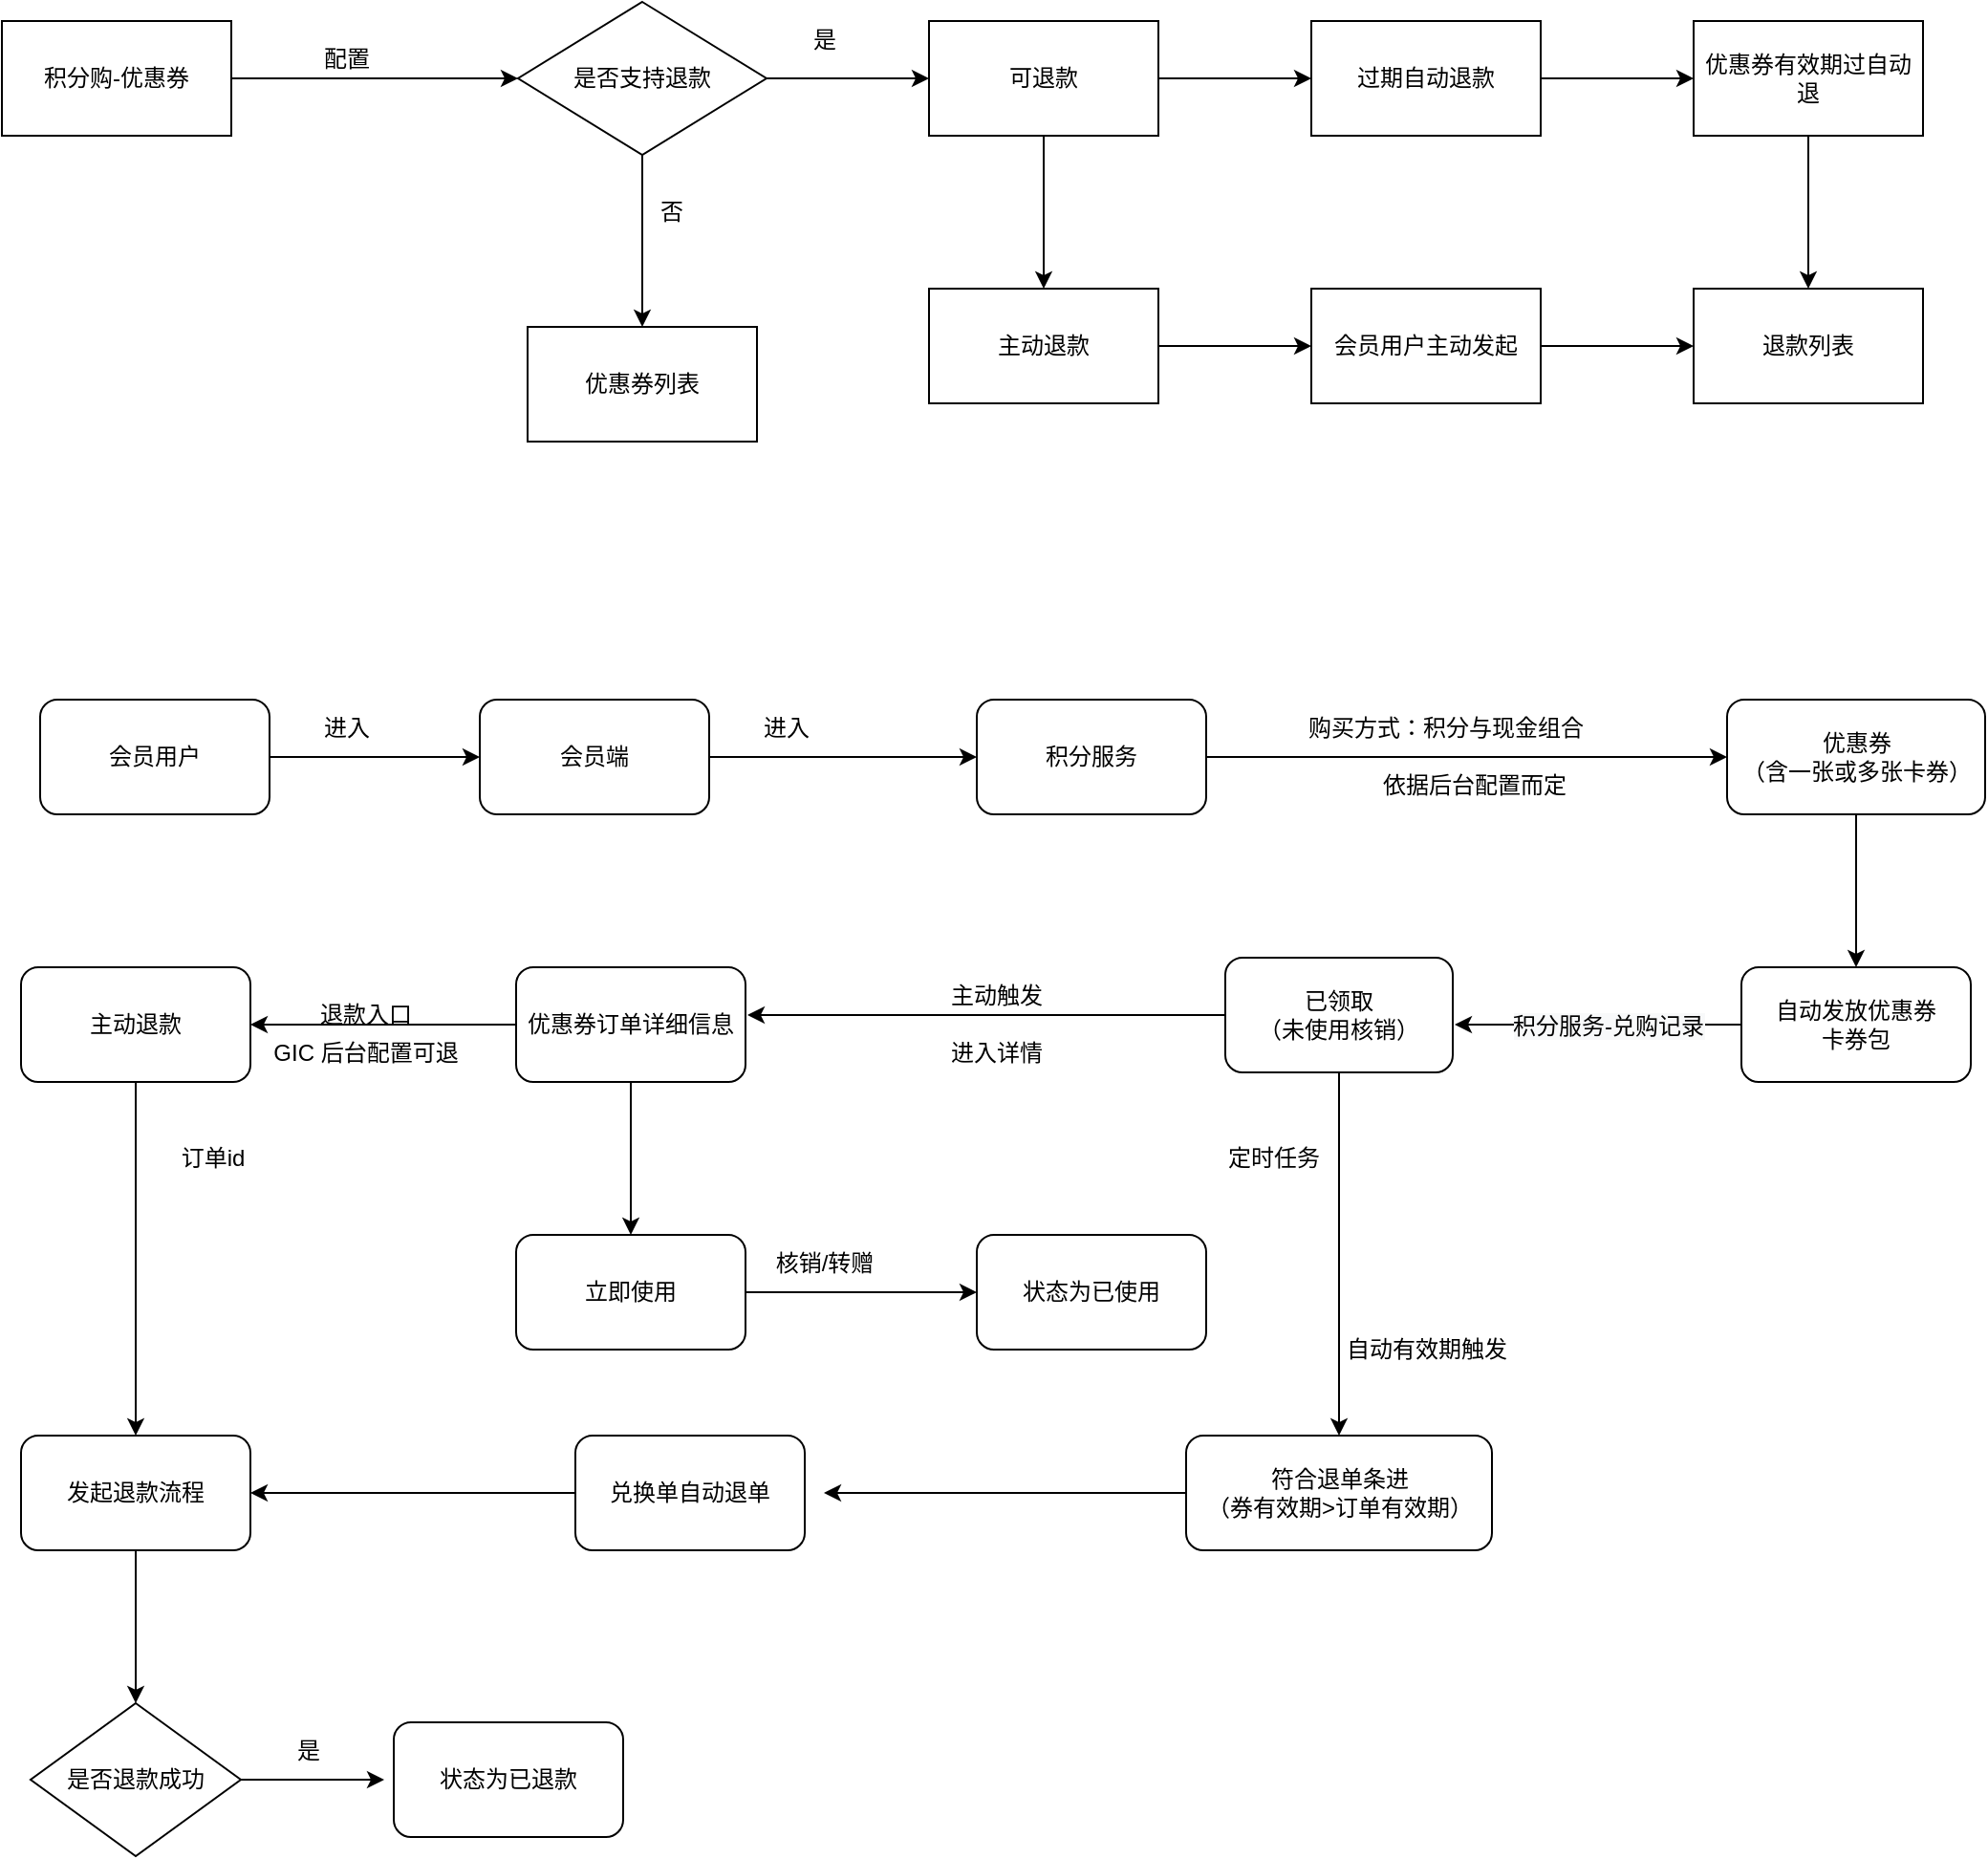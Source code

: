 <mxfile version="20.2.3" type="github">
  <diagram id="cWfc6t0wRO1suYFJfszW" name="第 1 页">
    <mxGraphModel dx="1886" dy="849" grid="1" gridSize="10" guides="1" tooltips="1" connect="1" arrows="1" fold="1" page="1" pageScale="1" pageWidth="827" pageHeight="1169" math="0" shadow="0">
      <root>
        <mxCell id="0" />
        <mxCell id="1" parent="0" />
        <mxCell id="v8eJ9EKe1QdFgK2GOFRn-3" value="" style="edgeStyle=orthogonalEdgeStyle;rounded=0;orthogonalLoop=1;jettySize=auto;html=1;" edge="1" parent="1" source="v8eJ9EKe1QdFgK2GOFRn-1" target="v8eJ9EKe1QdFgK2GOFRn-2">
          <mxGeometry relative="1" as="geometry" />
        </mxCell>
        <mxCell id="v8eJ9EKe1QdFgK2GOFRn-1" value="积分购-优惠券" style="whiteSpace=wrap;html=1;" vertex="1" parent="1">
          <mxGeometry x="30" y="230" width="120" height="60" as="geometry" />
        </mxCell>
        <mxCell id="v8eJ9EKe1QdFgK2GOFRn-6" value="" style="edgeStyle=orthogonalEdgeStyle;rounded=0;orthogonalLoop=1;jettySize=auto;html=1;" edge="1" parent="1" source="v8eJ9EKe1QdFgK2GOFRn-2" target="v8eJ9EKe1QdFgK2GOFRn-5">
          <mxGeometry relative="1" as="geometry" />
        </mxCell>
        <mxCell id="v8eJ9EKe1QdFgK2GOFRn-20" value="" style="edgeStyle=orthogonalEdgeStyle;rounded=0;orthogonalLoop=1;jettySize=auto;html=1;" edge="1" parent="1" source="v8eJ9EKe1QdFgK2GOFRn-2" target="v8eJ9EKe1QdFgK2GOFRn-19">
          <mxGeometry relative="1" as="geometry" />
        </mxCell>
        <mxCell id="v8eJ9EKe1QdFgK2GOFRn-2" value="是否支持退款" style="rhombus;whiteSpace=wrap;html=1;" vertex="1" parent="1">
          <mxGeometry x="300" y="220" width="130" height="80" as="geometry" />
        </mxCell>
        <mxCell id="v8eJ9EKe1QdFgK2GOFRn-4" value="配置" style="text;html=1;align=center;verticalAlign=middle;resizable=0;points=[];autosize=1;strokeColor=none;fillColor=none;" vertex="1" parent="1">
          <mxGeometry x="185" y="235" width="50" height="30" as="geometry" />
        </mxCell>
        <mxCell id="v8eJ9EKe1QdFgK2GOFRn-9" value="" style="edgeStyle=orthogonalEdgeStyle;rounded=0;orthogonalLoop=1;jettySize=auto;html=1;" edge="1" parent="1" source="v8eJ9EKe1QdFgK2GOFRn-5" target="v8eJ9EKe1QdFgK2GOFRn-8">
          <mxGeometry relative="1" as="geometry" />
        </mxCell>
        <mxCell id="v8eJ9EKe1QdFgK2GOFRn-11" value="" style="edgeStyle=orthogonalEdgeStyle;rounded=0;orthogonalLoop=1;jettySize=auto;html=1;" edge="1" parent="1" source="v8eJ9EKe1QdFgK2GOFRn-5" target="v8eJ9EKe1QdFgK2GOFRn-10">
          <mxGeometry relative="1" as="geometry" />
        </mxCell>
        <mxCell id="v8eJ9EKe1QdFgK2GOFRn-5" value="可退款" style="whiteSpace=wrap;html=1;" vertex="1" parent="1">
          <mxGeometry x="515" y="230" width="120" height="60" as="geometry" />
        </mxCell>
        <mxCell id="v8eJ9EKe1QdFgK2GOFRn-7" value="是" style="text;html=1;align=center;verticalAlign=middle;resizable=0;points=[];autosize=1;strokeColor=none;fillColor=none;" vertex="1" parent="1">
          <mxGeometry x="440" y="225" width="40" height="30" as="geometry" />
        </mxCell>
        <mxCell id="v8eJ9EKe1QdFgK2GOFRn-13" value="" style="edgeStyle=orthogonalEdgeStyle;rounded=0;orthogonalLoop=1;jettySize=auto;html=1;" edge="1" parent="1" source="v8eJ9EKe1QdFgK2GOFRn-8" target="v8eJ9EKe1QdFgK2GOFRn-12">
          <mxGeometry relative="1" as="geometry" />
        </mxCell>
        <mxCell id="v8eJ9EKe1QdFgK2GOFRn-8" value="过期自动退款" style="whiteSpace=wrap;html=1;" vertex="1" parent="1">
          <mxGeometry x="715" y="230" width="120" height="60" as="geometry" />
        </mxCell>
        <mxCell id="v8eJ9EKe1QdFgK2GOFRn-15" value="" style="edgeStyle=orthogonalEdgeStyle;rounded=0;orthogonalLoop=1;jettySize=auto;html=1;" edge="1" parent="1" source="v8eJ9EKe1QdFgK2GOFRn-10" target="v8eJ9EKe1QdFgK2GOFRn-14">
          <mxGeometry relative="1" as="geometry" />
        </mxCell>
        <mxCell id="v8eJ9EKe1QdFgK2GOFRn-10" value="主动退款" style="whiteSpace=wrap;html=1;" vertex="1" parent="1">
          <mxGeometry x="515" y="370" width="120" height="60" as="geometry" />
        </mxCell>
        <mxCell id="v8eJ9EKe1QdFgK2GOFRn-17" value="" style="edgeStyle=orthogonalEdgeStyle;rounded=0;orthogonalLoop=1;jettySize=auto;html=1;" edge="1" parent="1" source="v8eJ9EKe1QdFgK2GOFRn-12" target="v8eJ9EKe1QdFgK2GOFRn-16">
          <mxGeometry relative="1" as="geometry" />
        </mxCell>
        <mxCell id="v8eJ9EKe1QdFgK2GOFRn-12" value="优惠券有效期过自动退" style="whiteSpace=wrap;html=1;" vertex="1" parent="1">
          <mxGeometry x="915" y="230" width="120" height="60" as="geometry" />
        </mxCell>
        <mxCell id="v8eJ9EKe1QdFgK2GOFRn-18" value="" style="edgeStyle=orthogonalEdgeStyle;rounded=0;orthogonalLoop=1;jettySize=auto;html=1;" edge="1" parent="1" source="v8eJ9EKe1QdFgK2GOFRn-14" target="v8eJ9EKe1QdFgK2GOFRn-16">
          <mxGeometry relative="1" as="geometry" />
        </mxCell>
        <mxCell id="v8eJ9EKe1QdFgK2GOFRn-14" value="会员用户主动发起" style="whiteSpace=wrap;html=1;" vertex="1" parent="1">
          <mxGeometry x="715" y="370" width="120" height="60" as="geometry" />
        </mxCell>
        <mxCell id="v8eJ9EKe1QdFgK2GOFRn-16" value="退款列表" style="whiteSpace=wrap;html=1;" vertex="1" parent="1">
          <mxGeometry x="915" y="370" width="120" height="60" as="geometry" />
        </mxCell>
        <mxCell id="v8eJ9EKe1QdFgK2GOFRn-19" value="优惠券列表" style="whiteSpace=wrap;html=1;" vertex="1" parent="1">
          <mxGeometry x="305" y="390" width="120" height="60" as="geometry" />
        </mxCell>
        <mxCell id="v8eJ9EKe1QdFgK2GOFRn-21" value="否" style="text;html=1;align=center;verticalAlign=middle;resizable=0;points=[];autosize=1;strokeColor=none;fillColor=none;" vertex="1" parent="1">
          <mxGeometry x="360" y="315" width="40" height="30" as="geometry" />
        </mxCell>
        <mxCell id="v8eJ9EKe1QdFgK2GOFRn-26" value="" style="edgeStyle=orthogonalEdgeStyle;rounded=0;orthogonalLoop=1;jettySize=auto;html=1;" edge="1" parent="1" source="v8eJ9EKe1QdFgK2GOFRn-22" target="v8eJ9EKe1QdFgK2GOFRn-25">
          <mxGeometry relative="1" as="geometry" />
        </mxCell>
        <mxCell id="v8eJ9EKe1QdFgK2GOFRn-22" value="会员端" style="rounded=1;whiteSpace=wrap;html=1;" vertex="1" parent="1">
          <mxGeometry x="280" y="585" width="120" height="60" as="geometry" />
        </mxCell>
        <mxCell id="v8eJ9EKe1QdFgK2GOFRn-24" style="edgeStyle=orthogonalEdgeStyle;rounded=0;orthogonalLoop=1;jettySize=auto;html=1;" edge="1" parent="1" source="v8eJ9EKe1QdFgK2GOFRn-23">
          <mxGeometry relative="1" as="geometry">
            <mxPoint x="280" y="615" as="targetPoint" />
          </mxGeometry>
        </mxCell>
        <mxCell id="v8eJ9EKe1QdFgK2GOFRn-23" value="会员用户" style="rounded=1;whiteSpace=wrap;html=1;" vertex="1" parent="1">
          <mxGeometry x="50" y="585" width="120" height="60" as="geometry" />
        </mxCell>
        <mxCell id="v8eJ9EKe1QdFgK2GOFRn-28" value="" style="edgeStyle=orthogonalEdgeStyle;rounded=0;orthogonalLoop=1;jettySize=auto;html=1;" edge="1" parent="1" source="v8eJ9EKe1QdFgK2GOFRn-25" target="v8eJ9EKe1QdFgK2GOFRn-27">
          <mxGeometry relative="1" as="geometry" />
        </mxCell>
        <mxCell id="v8eJ9EKe1QdFgK2GOFRn-25" value="积分服务" style="whiteSpace=wrap;html=1;rounded=1;" vertex="1" parent="1">
          <mxGeometry x="540" y="585" width="120" height="60" as="geometry" />
        </mxCell>
        <mxCell id="v8eJ9EKe1QdFgK2GOFRn-35" value="" style="edgeStyle=orthogonalEdgeStyle;rounded=0;orthogonalLoop=1;jettySize=auto;html=1;" edge="1" parent="1" source="v8eJ9EKe1QdFgK2GOFRn-27" target="v8eJ9EKe1QdFgK2GOFRn-34">
          <mxGeometry relative="1" as="geometry" />
        </mxCell>
        <mxCell id="v8eJ9EKe1QdFgK2GOFRn-27" value="优惠券&lt;br&gt;（含一张或多张卡券）" style="whiteSpace=wrap;html=1;rounded=1;" vertex="1" parent="1">
          <mxGeometry x="932.5" y="585" width="135" height="60" as="geometry" />
        </mxCell>
        <mxCell id="v8eJ9EKe1QdFgK2GOFRn-29" value="进入" style="text;html=1;align=center;verticalAlign=middle;resizable=0;points=[];autosize=1;strokeColor=none;fillColor=none;" vertex="1" parent="1">
          <mxGeometry x="185" y="585" width="50" height="30" as="geometry" />
        </mxCell>
        <mxCell id="v8eJ9EKe1QdFgK2GOFRn-30" value="进入" style="text;html=1;align=center;verticalAlign=middle;resizable=0;points=[];autosize=1;strokeColor=none;fillColor=none;" vertex="1" parent="1">
          <mxGeometry x="415" y="585" width="50" height="30" as="geometry" />
        </mxCell>
        <mxCell id="v8eJ9EKe1QdFgK2GOFRn-31" value="购买方式：积分与现金组合" style="text;html=1;align=center;verticalAlign=middle;resizable=0;points=[];autosize=1;strokeColor=none;fillColor=none;" vertex="1" parent="1">
          <mxGeometry x="700" y="585" width="170" height="30" as="geometry" />
        </mxCell>
        <mxCell id="v8eJ9EKe1QdFgK2GOFRn-33" value="依据后台配置而定" style="text;html=1;align=center;verticalAlign=middle;resizable=0;points=[];autosize=1;strokeColor=none;fillColor=none;" vertex="1" parent="1">
          <mxGeometry x="740" y="615" width="120" height="30" as="geometry" />
        </mxCell>
        <mxCell id="v8eJ9EKe1QdFgK2GOFRn-73" style="edgeStyle=orthogonalEdgeStyle;rounded=0;orthogonalLoop=1;jettySize=auto;html=1;" edge="1" parent="1" source="v8eJ9EKe1QdFgK2GOFRn-34">
          <mxGeometry relative="1" as="geometry">
            <mxPoint x="790" y="755" as="targetPoint" />
          </mxGeometry>
        </mxCell>
        <mxCell id="v8eJ9EKe1QdFgK2GOFRn-74" value="&lt;span style=&quot;font-size: 12px; background-color: rgb(248, 249, 250);&quot;&gt;积分服务-兑购记录&lt;/span&gt;" style="edgeLabel;html=1;align=center;verticalAlign=middle;resizable=0;points=[];" vertex="1" connectable="0" parent="v8eJ9EKe1QdFgK2GOFRn-73">
          <mxGeometry x="0.253" y="-1" relative="1" as="geometry">
            <mxPoint x="24" y="1" as="offset" />
          </mxGeometry>
        </mxCell>
        <mxCell id="v8eJ9EKe1QdFgK2GOFRn-34" value="自动发放优惠券&lt;br&gt;卡券包" style="whiteSpace=wrap;html=1;rounded=1;" vertex="1" parent="1">
          <mxGeometry x="940" y="725" width="120" height="60" as="geometry" />
        </mxCell>
        <mxCell id="v8eJ9EKe1QdFgK2GOFRn-46" value="" style="edgeStyle=orthogonalEdgeStyle;rounded=0;orthogonalLoop=1;jettySize=auto;html=1;" edge="1" parent="1" source="v8eJ9EKe1QdFgK2GOFRn-42" target="v8eJ9EKe1QdFgK2GOFRn-45">
          <mxGeometry relative="1" as="geometry" />
        </mxCell>
        <mxCell id="v8eJ9EKe1QdFgK2GOFRn-48" value="" style="edgeStyle=orthogonalEdgeStyle;rounded=0;orthogonalLoop=1;jettySize=auto;html=1;" edge="1" parent="1" source="v8eJ9EKe1QdFgK2GOFRn-42" target="v8eJ9EKe1QdFgK2GOFRn-47">
          <mxGeometry relative="1" as="geometry" />
        </mxCell>
        <mxCell id="v8eJ9EKe1QdFgK2GOFRn-42" value="优惠券订单详细信息" style="whiteSpace=wrap;html=1;rounded=1;" vertex="1" parent="1">
          <mxGeometry x="299" y="725" width="120" height="60" as="geometry" />
        </mxCell>
        <mxCell id="v8eJ9EKe1QdFgK2GOFRn-44" value="进入详情" style="text;html=1;align=center;verticalAlign=middle;resizable=0;points=[];autosize=1;strokeColor=none;fillColor=none;" vertex="1" parent="1">
          <mxGeometry x="515" y="755" width="70" height="30" as="geometry" />
        </mxCell>
        <mxCell id="v8eJ9EKe1QdFgK2GOFRn-53" value="" style="edgeStyle=orthogonalEdgeStyle;rounded=0;orthogonalLoop=1;jettySize=auto;html=1;" edge="1" parent="1" source="v8eJ9EKe1QdFgK2GOFRn-45" target="v8eJ9EKe1QdFgK2GOFRn-52">
          <mxGeometry relative="1" as="geometry" />
        </mxCell>
        <mxCell id="v8eJ9EKe1QdFgK2GOFRn-45" value="主动退款" style="whiteSpace=wrap;html=1;rounded=1;" vertex="1" parent="1">
          <mxGeometry x="40" y="725" width="120" height="60" as="geometry" />
        </mxCell>
        <mxCell id="v8eJ9EKe1QdFgK2GOFRn-50" value="" style="edgeStyle=orthogonalEdgeStyle;rounded=0;orthogonalLoop=1;jettySize=auto;html=1;" edge="1" parent="1" source="v8eJ9EKe1QdFgK2GOFRn-47" target="v8eJ9EKe1QdFgK2GOFRn-49">
          <mxGeometry relative="1" as="geometry" />
        </mxCell>
        <mxCell id="v8eJ9EKe1QdFgK2GOFRn-47" value="立即使用" style="whiteSpace=wrap;html=1;rounded=1;" vertex="1" parent="1">
          <mxGeometry x="299" y="865" width="120" height="60" as="geometry" />
        </mxCell>
        <mxCell id="v8eJ9EKe1QdFgK2GOFRn-49" value="状态为已使用" style="whiteSpace=wrap;html=1;rounded=1;" vertex="1" parent="1">
          <mxGeometry x="540" y="865" width="120" height="60" as="geometry" />
        </mxCell>
        <mxCell id="v8eJ9EKe1QdFgK2GOFRn-51" value="核销/转赠" style="text;html=1;align=center;verticalAlign=middle;resizable=0;points=[];autosize=1;strokeColor=none;fillColor=none;" vertex="1" parent="1">
          <mxGeometry x="425" y="865" width="70" height="30" as="geometry" />
        </mxCell>
        <mxCell id="v8eJ9EKe1QdFgK2GOFRn-60" style="edgeStyle=orthogonalEdgeStyle;rounded=0;orthogonalLoop=1;jettySize=auto;html=1;entryX=0.5;entryY=0;entryDx=0;entryDy=0;" edge="1" parent="1" source="v8eJ9EKe1QdFgK2GOFRn-52" target="v8eJ9EKe1QdFgK2GOFRn-59">
          <mxGeometry relative="1" as="geometry" />
        </mxCell>
        <mxCell id="v8eJ9EKe1QdFgK2GOFRn-52" value="发起退款流程" style="whiteSpace=wrap;html=1;rounded=1;" vertex="1" parent="1">
          <mxGeometry x="40" y="970" width="120" height="60" as="geometry" />
        </mxCell>
        <mxCell id="v8eJ9EKe1QdFgK2GOFRn-54" value="订单id" style="text;html=1;align=center;verticalAlign=middle;resizable=0;points=[];autosize=1;strokeColor=none;fillColor=none;" vertex="1" parent="1">
          <mxGeometry x="110" y="810" width="60" height="30" as="geometry" />
        </mxCell>
        <mxCell id="v8eJ9EKe1QdFgK2GOFRn-55" value="退款入口" style="text;html=1;align=center;verticalAlign=middle;resizable=0;points=[];autosize=1;strokeColor=none;fillColor=none;" vertex="1" parent="1">
          <mxGeometry x="185" y="735" width="70" height="30" as="geometry" />
        </mxCell>
        <mxCell id="v8eJ9EKe1QdFgK2GOFRn-62" value="" style="edgeStyle=orthogonalEdgeStyle;rounded=0;orthogonalLoop=1;jettySize=auto;html=1;" edge="1" parent="1" source="v8eJ9EKe1QdFgK2GOFRn-59">
          <mxGeometry relative="1" as="geometry">
            <mxPoint x="230" y="1150" as="targetPoint" />
          </mxGeometry>
        </mxCell>
        <mxCell id="v8eJ9EKe1QdFgK2GOFRn-59" value="是否退款成功" style="rhombus;whiteSpace=wrap;html=1;" vertex="1" parent="1">
          <mxGeometry x="45" y="1110" width="110" height="80" as="geometry" />
        </mxCell>
        <mxCell id="v8eJ9EKe1QdFgK2GOFRn-64" value="状态为已退款" style="whiteSpace=wrap;html=1;rounded=1;" vertex="1" parent="1">
          <mxGeometry x="235" y="1120" width="120" height="60" as="geometry" />
        </mxCell>
        <mxCell id="v8eJ9EKe1QdFgK2GOFRn-65" value="GIC 后台配置可退" style="text;html=1;align=center;verticalAlign=middle;resizable=0;points=[];autosize=1;strokeColor=none;fillColor=none;" vertex="1" parent="1">
          <mxGeometry x="160" y="755" width="120" height="30" as="geometry" />
        </mxCell>
        <mxCell id="v8eJ9EKe1QdFgK2GOFRn-68" value="是" style="text;html=1;align=center;verticalAlign=middle;resizable=0;points=[];autosize=1;strokeColor=none;fillColor=none;" vertex="1" parent="1">
          <mxGeometry x="170" y="1120" width="40" height="30" as="geometry" />
        </mxCell>
        <mxCell id="v8eJ9EKe1QdFgK2GOFRn-69" value="主动触发" style="text;html=1;align=center;verticalAlign=middle;resizable=0;points=[];autosize=1;strokeColor=none;fillColor=none;" vertex="1" parent="1">
          <mxGeometry x="515" y="725" width="70" height="30" as="geometry" />
        </mxCell>
        <mxCell id="v8eJ9EKe1QdFgK2GOFRn-71" style="edgeStyle=orthogonalEdgeStyle;rounded=0;orthogonalLoop=1;jettySize=auto;html=1;" edge="1" parent="1" source="v8eJ9EKe1QdFgK2GOFRn-37">
          <mxGeometry relative="1" as="geometry">
            <mxPoint x="420" y="750" as="targetPoint" />
          </mxGeometry>
        </mxCell>
        <mxCell id="v8eJ9EKe1QdFgK2GOFRn-76" value="" style="edgeStyle=orthogonalEdgeStyle;rounded=0;orthogonalLoop=1;jettySize=auto;html=1;entryX=0.5;entryY=0;entryDx=0;entryDy=0;" edge="1" parent="1" source="v8eJ9EKe1QdFgK2GOFRn-37" target="v8eJ9EKe1QdFgK2GOFRn-75">
          <mxGeometry relative="1" as="geometry">
            <mxPoint x="730" y="960" as="targetPoint" />
            <Array as="points" />
          </mxGeometry>
        </mxCell>
        <mxCell id="v8eJ9EKe1QdFgK2GOFRn-37" value="已领取&lt;br&gt;（未使用核销）" style="whiteSpace=wrap;html=1;rounded=1;" vertex="1" parent="1">
          <mxGeometry x="670" y="720" width="119" height="60" as="geometry" />
        </mxCell>
        <mxCell id="v8eJ9EKe1QdFgK2GOFRn-81" style="edgeStyle=orthogonalEdgeStyle;rounded=0;orthogonalLoop=1;jettySize=auto;html=1;" edge="1" parent="1" source="v8eJ9EKe1QdFgK2GOFRn-75">
          <mxGeometry relative="1" as="geometry">
            <mxPoint x="460" y="1000" as="targetPoint" />
          </mxGeometry>
        </mxCell>
        <mxCell id="v8eJ9EKe1QdFgK2GOFRn-75" value="符合退单条进&lt;br&gt;（券有效期&amp;gt;订单有效期）" style="whiteSpace=wrap;html=1;rounded=1;" vertex="1" parent="1">
          <mxGeometry x="649.5" y="970" width="160" height="60" as="geometry" />
        </mxCell>
        <mxCell id="v8eJ9EKe1QdFgK2GOFRn-78" value="定时任务" style="text;html=1;align=center;verticalAlign=middle;resizable=0;points=[];autosize=1;strokeColor=none;fillColor=none;" vertex="1" parent="1">
          <mxGeometry x="660" y="810" width="70" height="30" as="geometry" />
        </mxCell>
        <mxCell id="v8eJ9EKe1QdFgK2GOFRn-79" value="自动有效期触发" style="text;html=1;align=center;verticalAlign=middle;resizable=0;points=[];autosize=1;strokeColor=none;fillColor=none;" vertex="1" parent="1">
          <mxGeometry x="720" y="910" width="110" height="30" as="geometry" />
        </mxCell>
        <mxCell id="v8eJ9EKe1QdFgK2GOFRn-82" style="edgeStyle=orthogonalEdgeStyle;rounded=0;orthogonalLoop=1;jettySize=auto;html=1;" edge="1" parent="1" source="v8eJ9EKe1QdFgK2GOFRn-80" target="v8eJ9EKe1QdFgK2GOFRn-52">
          <mxGeometry relative="1" as="geometry" />
        </mxCell>
        <mxCell id="v8eJ9EKe1QdFgK2GOFRn-80" value="兑换单自动退单" style="whiteSpace=wrap;html=1;rounded=1;" vertex="1" parent="1">
          <mxGeometry x="330" y="970" width="120" height="60" as="geometry" />
        </mxCell>
      </root>
    </mxGraphModel>
  </diagram>
</mxfile>
